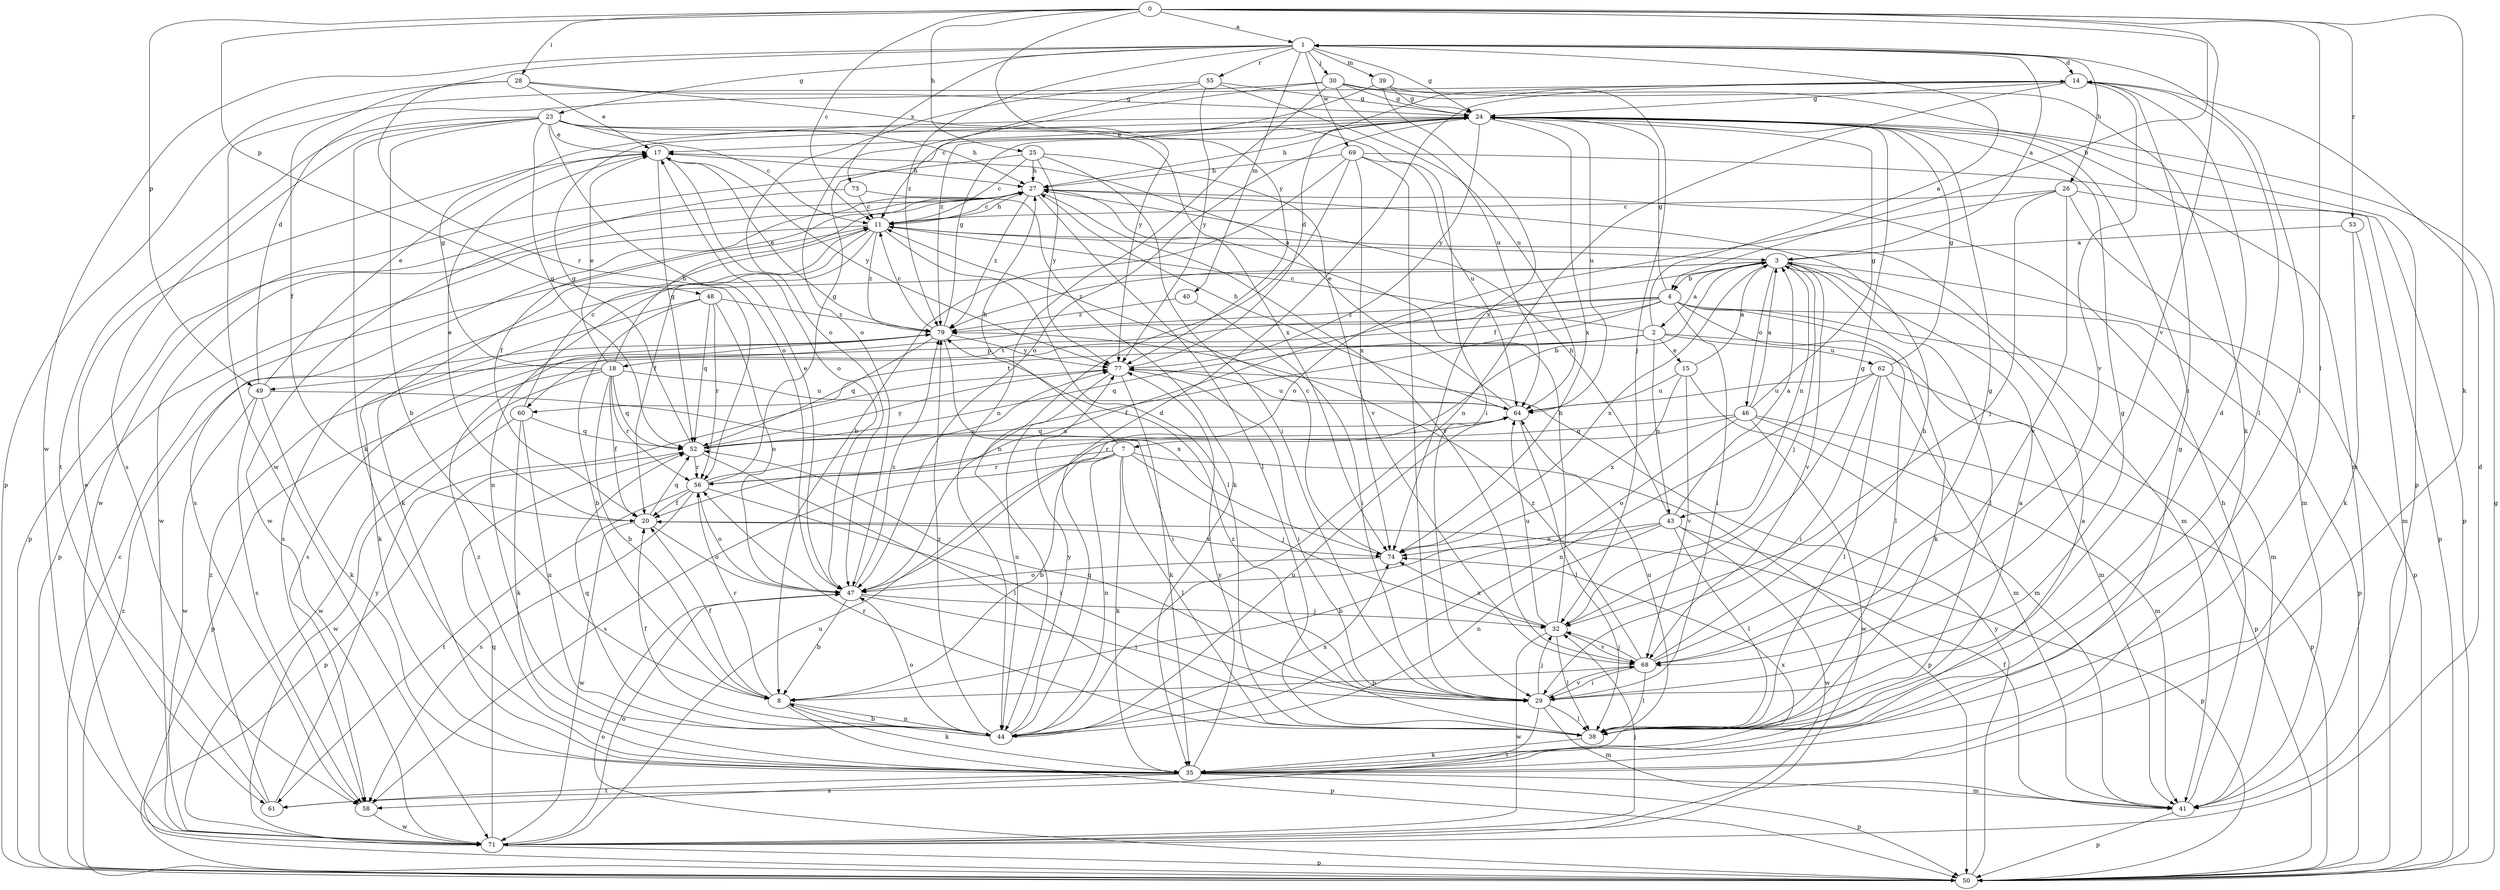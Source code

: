 strict digraph  {
0;
1;
2;
3;
4;
7;
8;
11;
14;
15;
17;
18;
20;
23;
24;
25;
26;
27;
28;
29;
30;
32;
35;
38;
39;
40;
41;
43;
44;
46;
47;
48;
49;
50;
52;
53;
55;
56;
58;
60;
61;
62;
64;
68;
69;
71;
73;
74;
77;
79;
0 -> 1  [label=a];
0 -> 4  [label=b];
0 -> 11  [label=c];
0 -> 25  [label=h];
0 -> 28  [label=i];
0 -> 35  [label=k];
0 -> 38  [label=l];
0 -> 48  [label=p];
0 -> 49  [label=p];
0 -> 53  [label=r];
0 -> 68  [label=v];
0 -> 77  [label=y];
1 -> 14  [label=d];
1 -> 23  [label=g];
1 -> 24  [label=g];
1 -> 26  [label=h];
1 -> 30  [label=j];
1 -> 38  [label=l];
1 -> 39  [label=m];
1 -> 40  [label=m];
1 -> 55  [label=r];
1 -> 56  [label=r];
1 -> 69  [label=w];
1 -> 71  [label=w];
1 -> 73  [label=x];
1 -> 79  [label=z];
2 -> 1  [label=a];
2 -> 11  [label=c];
2 -> 15  [label=e];
2 -> 41  [label=m];
2 -> 43  [label=n];
2 -> 49  [label=p];
2 -> 52  [label=q];
2 -> 60  [label=t];
2 -> 62  [label=u];
3 -> 1  [label=a];
3 -> 2  [label=a];
3 -> 4  [label=b];
3 -> 7  [label=b];
3 -> 32  [label=j];
3 -> 38  [label=l];
3 -> 43  [label=n];
3 -> 46  [label=o];
3 -> 50  [label=p];
3 -> 58  [label=s];
3 -> 68  [label=v];
3 -> 74  [label=x];
3 -> 79  [label=z];
4 -> 18  [label=f];
4 -> 20  [label=f];
4 -> 24  [label=g];
4 -> 29  [label=i];
4 -> 35  [label=k];
4 -> 38  [label=l];
4 -> 41  [label=m];
4 -> 50  [label=p];
4 -> 58  [label=s];
4 -> 60  [label=t];
4 -> 79  [label=z];
7 -> 8  [label=b];
7 -> 27  [label=h];
7 -> 32  [label=j];
7 -> 35  [label=k];
7 -> 38  [label=l];
7 -> 44  [label=n];
7 -> 50  [label=p];
7 -> 56  [label=r];
7 -> 58  [label=s];
8 -> 20  [label=f];
8 -> 35  [label=k];
8 -> 44  [label=n];
8 -> 50  [label=p];
8 -> 56  [label=r];
11 -> 3  [label=a];
11 -> 20  [label=f];
11 -> 27  [label=h];
11 -> 35  [label=k];
11 -> 38  [label=l];
11 -> 41  [label=m];
11 -> 44  [label=n];
11 -> 50  [label=p];
11 -> 79  [label=z];
14 -> 24  [label=g];
14 -> 29  [label=i];
14 -> 38  [label=l];
14 -> 44  [label=n];
14 -> 68  [label=v];
15 -> 3  [label=a];
15 -> 41  [label=m];
15 -> 64  [label=u];
15 -> 68  [label=v];
15 -> 74  [label=x];
17 -> 27  [label=h];
17 -> 47  [label=o];
17 -> 52  [label=q];
17 -> 77  [label=y];
18 -> 8  [label=b];
18 -> 17  [label=e];
18 -> 20  [label=f];
18 -> 24  [label=g];
18 -> 27  [label=h];
18 -> 50  [label=p];
18 -> 52  [label=q];
18 -> 56  [label=r];
18 -> 64  [label=u];
18 -> 71  [label=w];
20 -> 17  [label=e];
20 -> 47  [label=o];
20 -> 52  [label=q];
20 -> 71  [label=w];
20 -> 74  [label=x];
23 -> 8  [label=b];
23 -> 11  [label=c];
23 -> 17  [label=e];
23 -> 27  [label=h];
23 -> 29  [label=i];
23 -> 35  [label=k];
23 -> 47  [label=o];
23 -> 52  [label=q];
23 -> 58  [label=s];
23 -> 61  [label=t];
23 -> 74  [label=x];
24 -> 17  [label=e];
24 -> 27  [label=h];
24 -> 41  [label=m];
24 -> 47  [label=o];
24 -> 64  [label=u];
24 -> 74  [label=x];
24 -> 77  [label=y];
25 -> 11  [label=c];
25 -> 27  [label=h];
25 -> 29  [label=i];
25 -> 68  [label=v];
25 -> 71  [label=w];
25 -> 77  [label=y];
26 -> 11  [label=c];
26 -> 32  [label=j];
26 -> 41  [label=m];
26 -> 47  [label=o];
26 -> 50  [label=p];
26 -> 68  [label=v];
27 -> 11  [label=c];
27 -> 20  [label=f];
27 -> 38  [label=l];
27 -> 50  [label=p];
27 -> 58  [label=s];
27 -> 68  [label=v];
27 -> 71  [label=w];
27 -> 79  [label=z];
28 -> 17  [label=e];
28 -> 20  [label=f];
28 -> 24  [label=g];
28 -> 50  [label=p];
28 -> 77  [label=y];
29 -> 24  [label=g];
29 -> 32  [label=j];
29 -> 38  [label=l];
29 -> 41  [label=m];
29 -> 52  [label=q];
29 -> 61  [label=t];
29 -> 68  [label=v];
30 -> 24  [label=g];
30 -> 32  [label=j];
30 -> 44  [label=n];
30 -> 47  [label=o];
30 -> 50  [label=p];
30 -> 64  [label=u];
30 -> 71  [label=w];
32 -> 24  [label=g];
32 -> 27  [label=h];
32 -> 38  [label=l];
32 -> 64  [label=u];
32 -> 68  [label=v];
32 -> 71  [label=w];
32 -> 74  [label=x];
35 -> 3  [label=a];
35 -> 24  [label=g];
35 -> 41  [label=m];
35 -> 50  [label=p];
35 -> 58  [label=s];
35 -> 61  [label=t];
35 -> 74  [label=x];
35 -> 77  [label=y];
35 -> 79  [label=z];
38 -> 3  [label=a];
38 -> 14  [label=d];
38 -> 35  [label=k];
38 -> 56  [label=r];
38 -> 64  [label=u];
38 -> 79  [label=z];
39 -> 24  [label=g];
39 -> 35  [label=k];
39 -> 74  [label=x];
39 -> 79  [label=z];
40 -> 29  [label=i];
40 -> 79  [label=z];
41 -> 20  [label=f];
41 -> 27  [label=h];
41 -> 50  [label=p];
43 -> 3  [label=a];
43 -> 8  [label=b];
43 -> 27  [label=h];
43 -> 38  [label=l];
43 -> 44  [label=n];
43 -> 50  [label=p];
43 -> 71  [label=w];
43 -> 74  [label=x];
44 -> 8  [label=b];
44 -> 14  [label=d];
44 -> 20  [label=f];
44 -> 47  [label=o];
44 -> 52  [label=q];
44 -> 64  [label=u];
44 -> 74  [label=x];
44 -> 77  [label=y];
44 -> 79  [label=z];
46 -> 3  [label=a];
46 -> 24  [label=g];
46 -> 41  [label=m];
46 -> 47  [label=o];
46 -> 50  [label=p];
46 -> 52  [label=q];
46 -> 56  [label=r];
46 -> 71  [label=w];
47 -> 3  [label=a];
47 -> 8  [label=b];
47 -> 17  [label=e];
47 -> 29  [label=i];
47 -> 32  [label=j];
47 -> 79  [label=z];
48 -> 8  [label=b];
48 -> 35  [label=k];
48 -> 47  [label=o];
48 -> 52  [label=q];
48 -> 56  [label=r];
48 -> 79  [label=z];
49 -> 14  [label=d];
49 -> 17  [label=e];
49 -> 29  [label=i];
49 -> 35  [label=k];
49 -> 58  [label=s];
49 -> 71  [label=w];
50 -> 11  [label=c];
50 -> 24  [label=g];
50 -> 47  [label=o];
50 -> 77  [label=y];
50 -> 79  [label=z];
52 -> 24  [label=g];
52 -> 38  [label=l];
52 -> 50  [label=p];
52 -> 56  [label=r];
52 -> 77  [label=y];
53 -> 3  [label=a];
53 -> 35  [label=k];
53 -> 41  [label=m];
55 -> 11  [label=c];
55 -> 24  [label=g];
55 -> 47  [label=o];
55 -> 64  [label=u];
55 -> 77  [label=y];
56 -> 20  [label=f];
56 -> 24  [label=g];
56 -> 29  [label=i];
56 -> 47  [label=o];
56 -> 58  [label=s];
56 -> 61  [label=t];
56 -> 77  [label=y];
58 -> 71  [label=w];
60 -> 11  [label=c];
60 -> 35  [label=k];
60 -> 44  [label=n];
60 -> 52  [label=q];
60 -> 71  [label=w];
61 -> 17  [label=e];
61 -> 77  [label=y];
61 -> 79  [label=z];
62 -> 24  [label=g];
62 -> 29  [label=i];
62 -> 38  [label=l];
62 -> 41  [label=m];
62 -> 44  [label=n];
62 -> 50  [label=p];
62 -> 64  [label=u];
64 -> 17  [label=e];
64 -> 27  [label=h];
64 -> 38  [label=l];
64 -> 52  [label=q];
68 -> 8  [label=b];
68 -> 24  [label=g];
68 -> 27  [label=h];
68 -> 29  [label=i];
68 -> 32  [label=j];
68 -> 38  [label=l];
68 -> 79  [label=z];
69 -> 8  [label=b];
69 -> 27  [label=h];
69 -> 29  [label=i];
69 -> 44  [label=n];
69 -> 50  [label=p];
69 -> 64  [label=u];
69 -> 74  [label=x];
71 -> 14  [label=d];
71 -> 32  [label=j];
71 -> 47  [label=o];
71 -> 50  [label=p];
71 -> 52  [label=q];
71 -> 64  [label=u];
73 -> 11  [label=c];
73 -> 35  [label=k];
73 -> 71  [label=w];
74 -> 11  [label=c];
74 -> 47  [label=o];
77 -> 14  [label=d];
77 -> 29  [label=i];
77 -> 35  [label=k];
77 -> 44  [label=n];
77 -> 64  [label=u];
79 -> 11  [label=c];
79 -> 17  [label=e];
79 -> 24  [label=g];
79 -> 52  [label=q];
79 -> 74  [label=x];
79 -> 77  [label=y];
}
